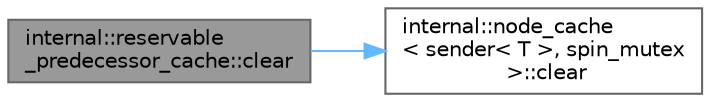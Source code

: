 digraph "internal::reservable_predecessor_cache::clear"
{
 // LATEX_PDF_SIZE
  bgcolor="transparent";
  edge [fontname=Helvetica,fontsize=10,labelfontname=Helvetica,labelfontsize=10];
  node [fontname=Helvetica,fontsize=10,shape=box,height=0.2,width=0.4];
  rankdir="LR";
  Node1 [id="Node000001",label="internal::reservable\l_predecessor_cache::clear",height=0.2,width=0.4,color="gray40", fillcolor="grey60", style="filled", fontcolor="black",tooltip=" "];
  Node1 -> Node2 [id="edge1_Node000001_Node000002",color="steelblue1",style="solid",tooltip=" "];
  Node2 [id="Node000002",label="internal::node_cache\l\< sender\< T \>, spin_mutex\l \>::clear",height=0.2,width=0.4,color="grey40", fillcolor="white", style="filled",URL="$classinternal_1_1node__cache.html#a1c5831d600bd4fdd351a03bd09ed4473",tooltip=" "];
}

